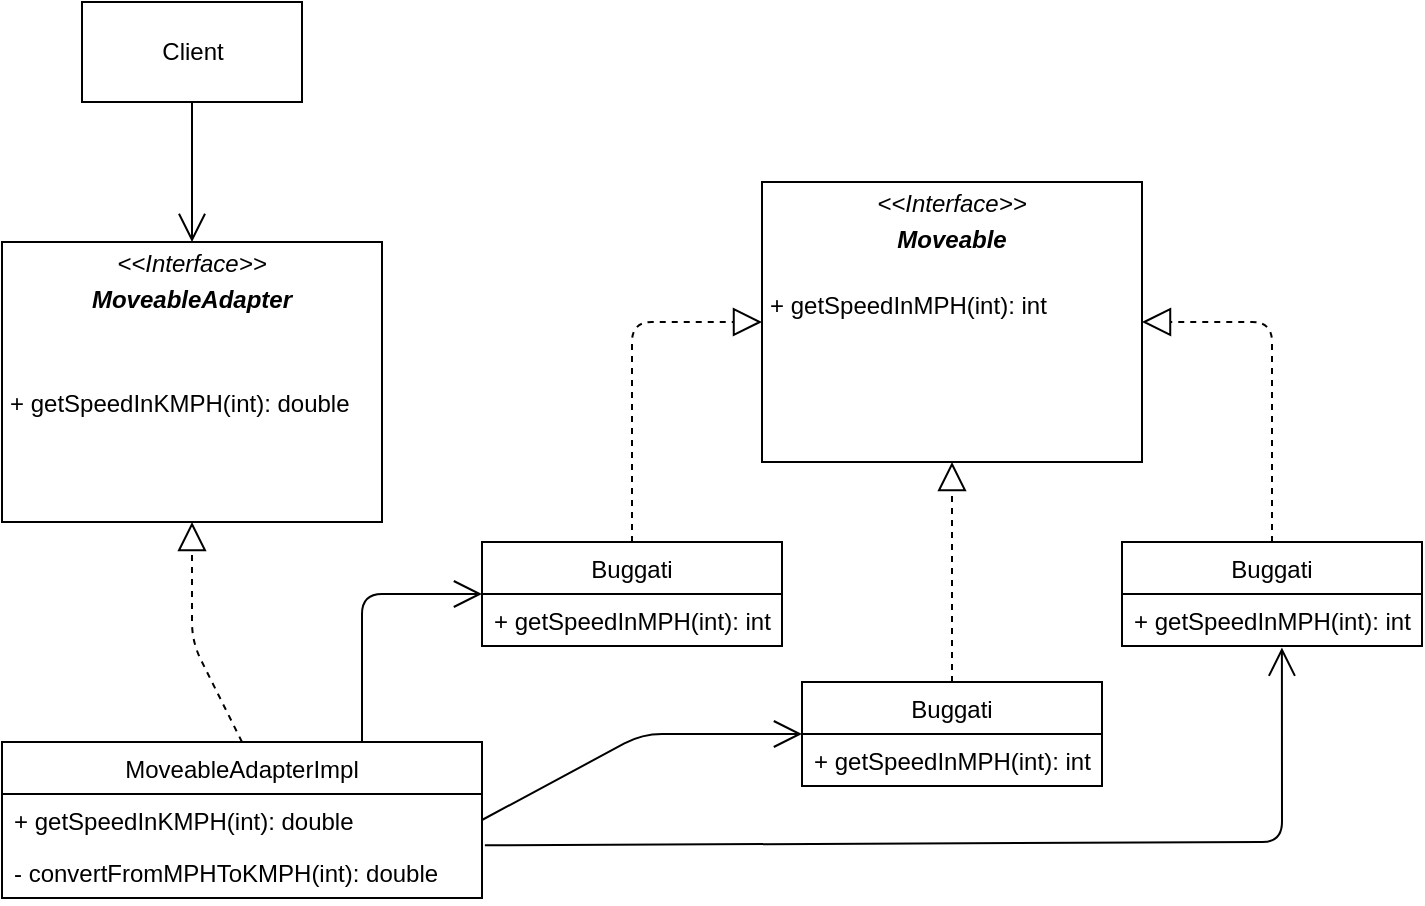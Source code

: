 <mxfile version="13.5.7" type="device"><diagram id="C5RBs43oDa-KdzZeNtuy" name="Page-1"><mxGraphModel dx="1202" dy="585" grid="1" gridSize="10" guides="1" tooltips="1" connect="1" arrows="1" fold="1" page="1" pageScale="1" pageWidth="827" pageHeight="1169" math="0" shadow="0"><root><mxCell id="WIyWlLk6GJQsqaUBKTNV-0"/><mxCell id="WIyWlLk6GJQsqaUBKTNV-1" parent="WIyWlLk6GJQsqaUBKTNV-0"/><mxCell id="AuxKS3ff8hvRgaIcmGSK-60" value="&lt;p style=&quot;margin: 0px ; margin-top: 4px ; text-align: center&quot;&gt;&lt;i&gt;&amp;lt;&amp;lt;Interface&amp;gt;&amp;gt;&lt;/i&gt;&lt;/p&gt;&lt;p style=&quot;margin: 0px ; margin-top: 4px ; text-align: center&quot;&gt;&lt;i&gt;&lt;b&gt;MoveableAdapter&lt;/b&gt;&lt;/i&gt;&lt;/p&gt;&lt;p style=&quot;margin: 0px ; margin-top: 4px ; text-align: center&quot;&gt;&lt;i&gt;&lt;b&gt;&lt;br&gt;&lt;/b&gt;&lt;/i&gt;&lt;/p&gt;&lt;p style=&quot;margin: 0px ; margin-top: 4px ; text-align: center&quot;&gt;&lt;i&gt;&lt;b&gt;&lt;br&gt;&lt;/b&gt;&lt;/i&gt;&lt;/p&gt;&lt;p style=&quot;margin: 0px ; margin-left: 4px&quot;&gt;+ getSpeedInKMPH(int): double&lt;br&gt;&lt;/p&gt;" style="verticalAlign=top;align=left;overflow=fill;fontSize=12;fontFamily=Helvetica;html=1;" vertex="1" parent="WIyWlLk6GJQsqaUBKTNV-1"><mxGeometry x="80" y="200" width="190" height="140" as="geometry"/></mxCell><mxCell id="AuxKS3ff8hvRgaIcmGSK-61" value="&lt;p style=&quot;margin: 0px ; margin-top: 4px ; text-align: center&quot;&gt;&lt;i&gt;&amp;lt;&amp;lt;Interface&amp;gt;&amp;gt;&lt;/i&gt;&lt;/p&gt;&lt;p style=&quot;margin: 0px ; margin-top: 4px ; text-align: center&quot;&gt;&lt;i&gt;&lt;b&gt;Moveable&lt;/b&gt;&lt;/i&gt;&lt;/p&gt;&lt;p style=&quot;margin: 0px ; margin-top: 4px ; text-align: center&quot;&gt;&lt;i&gt;&lt;b&gt;&lt;br&gt;&lt;/b&gt;&lt;/i&gt;&lt;/p&gt;&lt;p style=&quot;margin: 0px ; margin-left: 4px&quot;&gt;+ getSpeedInMPH(int): int&lt;br&gt;&lt;/p&gt;" style="verticalAlign=top;align=left;overflow=fill;fontSize=12;fontFamily=Helvetica;html=1;" vertex="1" parent="WIyWlLk6GJQsqaUBKTNV-1"><mxGeometry x="460" y="170" width="190" height="140" as="geometry"/></mxCell><mxCell id="AuxKS3ff8hvRgaIcmGSK-62" value="MoveableAdapterImpl" style="swimlane;fontStyle=0;childLayout=stackLayout;horizontal=1;startSize=26;fillColor=none;horizontalStack=0;resizeParent=1;resizeParentMax=0;resizeLast=0;collapsible=1;marginBottom=0;" vertex="1" parent="WIyWlLk6GJQsqaUBKTNV-1"><mxGeometry x="80" y="450" width="240" height="78" as="geometry"/></mxCell><mxCell id="AuxKS3ff8hvRgaIcmGSK-63" value="+ getSpeedInKMPH(int): double&#10;" style="text;strokeColor=none;fillColor=none;align=left;verticalAlign=top;spacingLeft=4;spacingRight=4;overflow=hidden;rotatable=0;points=[[0,0.5],[1,0.5]];portConstraint=eastwest;" vertex="1" parent="AuxKS3ff8hvRgaIcmGSK-62"><mxGeometry y="26" width="240" height="26" as="geometry"/></mxCell><mxCell id="AuxKS3ff8hvRgaIcmGSK-64" value="- convertFromMPHToKMPH(int): double" style="text;strokeColor=none;fillColor=none;align=left;verticalAlign=top;spacingLeft=4;spacingRight=4;overflow=hidden;rotatable=0;points=[[0,0.5],[1,0.5]];portConstraint=eastwest;" vertex="1" parent="AuxKS3ff8hvRgaIcmGSK-62"><mxGeometry y="52" width="240" height="26" as="geometry"/></mxCell><mxCell id="AuxKS3ff8hvRgaIcmGSK-66" value="Buggati" style="swimlane;fontStyle=0;childLayout=stackLayout;horizontal=1;startSize=26;fillColor=none;horizontalStack=0;resizeParent=1;resizeParentMax=0;resizeLast=0;collapsible=1;marginBottom=0;" vertex="1" parent="WIyWlLk6GJQsqaUBKTNV-1"><mxGeometry x="320" y="350" width="150" height="52" as="geometry"/></mxCell><mxCell id="AuxKS3ff8hvRgaIcmGSK-67" value="+ getSpeedInMPH(int): int&#10;" style="text;strokeColor=none;fillColor=none;align=left;verticalAlign=top;spacingLeft=4;spacingRight=4;overflow=hidden;rotatable=0;points=[[0,0.5],[1,0.5]];portConstraint=eastwest;" vertex="1" parent="AuxKS3ff8hvRgaIcmGSK-66"><mxGeometry y="26" width="150" height="26" as="geometry"/></mxCell><mxCell id="AuxKS3ff8hvRgaIcmGSK-75" value="Buggati" style="swimlane;fontStyle=0;childLayout=stackLayout;horizontal=1;startSize=26;fillColor=none;horizontalStack=0;resizeParent=1;resizeParentMax=0;resizeLast=0;collapsible=1;marginBottom=0;" vertex="1" parent="WIyWlLk6GJQsqaUBKTNV-1"><mxGeometry x="480" y="420" width="150" height="52" as="geometry"/></mxCell><mxCell id="AuxKS3ff8hvRgaIcmGSK-76" value="+ getSpeedInMPH(int): int&#10;" style="text;strokeColor=none;fillColor=none;align=left;verticalAlign=top;spacingLeft=4;spacingRight=4;overflow=hidden;rotatable=0;points=[[0,0.5],[1,0.5]];portConstraint=eastwest;" vertex="1" parent="AuxKS3ff8hvRgaIcmGSK-75"><mxGeometry y="26" width="150" height="26" as="geometry"/></mxCell><mxCell id="AuxKS3ff8hvRgaIcmGSK-77" value="Buggati" style="swimlane;fontStyle=0;childLayout=stackLayout;horizontal=1;startSize=26;fillColor=none;horizontalStack=0;resizeParent=1;resizeParentMax=0;resizeLast=0;collapsible=1;marginBottom=0;" vertex="1" parent="WIyWlLk6GJQsqaUBKTNV-1"><mxGeometry x="640" y="350" width="150" height="52" as="geometry"/></mxCell><mxCell id="AuxKS3ff8hvRgaIcmGSK-78" value="+ getSpeedInMPH(int): int&#10;" style="text;strokeColor=none;fillColor=none;align=left;verticalAlign=top;spacingLeft=4;spacingRight=4;overflow=hidden;rotatable=0;points=[[0,0.5],[1,0.5]];portConstraint=eastwest;" vertex="1" parent="AuxKS3ff8hvRgaIcmGSK-77"><mxGeometry y="26" width="150" height="26" as="geometry"/></mxCell><mxCell id="AuxKS3ff8hvRgaIcmGSK-79" value="" style="endArrow=open;endFill=1;endSize=12;html=1;exitX=0.75;exitY=0;exitDx=0;exitDy=0;entryX=0;entryY=0.5;entryDx=0;entryDy=0;" edge="1" parent="WIyWlLk6GJQsqaUBKTNV-1" source="AuxKS3ff8hvRgaIcmGSK-62" target="AuxKS3ff8hvRgaIcmGSK-66"><mxGeometry width="160" relative="1" as="geometry"><mxPoint x="480" y="340" as="sourcePoint"/><mxPoint x="640" y="340" as="targetPoint"/><Array as="points"><mxPoint x="260" y="376"/></Array></mxGeometry></mxCell><mxCell id="AuxKS3ff8hvRgaIcmGSK-80" value="" style="endArrow=open;endFill=1;endSize=12;html=1;exitX=1;exitY=0.5;exitDx=0;exitDy=0;entryX=0;entryY=0.5;entryDx=0;entryDy=0;" edge="1" parent="WIyWlLk6GJQsqaUBKTNV-1" source="AuxKS3ff8hvRgaIcmGSK-63" target="AuxKS3ff8hvRgaIcmGSK-75"><mxGeometry width="160" relative="1" as="geometry"><mxPoint x="480" y="340" as="sourcePoint"/><mxPoint x="640" y="340" as="targetPoint"/><Array as="points"><mxPoint x="400" y="446"/></Array></mxGeometry></mxCell><mxCell id="AuxKS3ff8hvRgaIcmGSK-81" value="" style="endArrow=open;endFill=1;endSize=12;html=1;entryX=0.533;entryY=1.031;entryDx=0;entryDy=0;entryPerimeter=0;exitX=1.006;exitY=-0.014;exitDx=0;exitDy=0;exitPerimeter=0;" edge="1" parent="WIyWlLk6GJQsqaUBKTNV-1" source="AuxKS3ff8hvRgaIcmGSK-64" target="AuxKS3ff8hvRgaIcmGSK-78"><mxGeometry width="160" relative="1" as="geometry"><mxPoint x="480" y="340" as="sourcePoint"/><mxPoint x="640" y="340" as="targetPoint"/><Array as="points"><mxPoint x="720" y="500"/></Array></mxGeometry></mxCell><mxCell id="AuxKS3ff8hvRgaIcmGSK-82" value="" style="endArrow=block;dashed=1;endFill=0;endSize=12;html=1;exitX=0.5;exitY=0;exitDx=0;exitDy=0;entryX=0.5;entryY=1;entryDx=0;entryDy=0;" edge="1" parent="WIyWlLk6GJQsqaUBKTNV-1" source="AuxKS3ff8hvRgaIcmGSK-62" target="AuxKS3ff8hvRgaIcmGSK-60"><mxGeometry width="160" relative="1" as="geometry"><mxPoint x="480" y="340" as="sourcePoint"/><mxPoint x="640" y="340" as="targetPoint"/><Array as="points"><mxPoint x="175" y="400"/></Array></mxGeometry></mxCell><mxCell id="AuxKS3ff8hvRgaIcmGSK-83" value="" style="endArrow=block;dashed=1;endFill=0;endSize=12;html=1;exitX=0.5;exitY=0;exitDx=0;exitDy=0;entryX=0;entryY=0.5;entryDx=0;entryDy=0;" edge="1" parent="WIyWlLk6GJQsqaUBKTNV-1" source="AuxKS3ff8hvRgaIcmGSK-66" target="AuxKS3ff8hvRgaIcmGSK-61"><mxGeometry width="160" relative="1" as="geometry"><mxPoint x="480" y="340" as="sourcePoint"/><mxPoint x="640" y="340" as="targetPoint"/><Array as="points"><mxPoint x="395" y="240"/></Array></mxGeometry></mxCell><mxCell id="AuxKS3ff8hvRgaIcmGSK-84" value="" style="endArrow=block;dashed=1;endFill=0;endSize=12;html=1;exitX=0.5;exitY=0;exitDx=0;exitDy=0;" edge="1" parent="WIyWlLk6GJQsqaUBKTNV-1" source="AuxKS3ff8hvRgaIcmGSK-75" target="AuxKS3ff8hvRgaIcmGSK-61"><mxGeometry width="160" relative="1" as="geometry"><mxPoint x="480" y="340" as="sourcePoint"/><mxPoint x="640" y="340" as="targetPoint"/></mxGeometry></mxCell><mxCell id="AuxKS3ff8hvRgaIcmGSK-85" value="" style="endArrow=block;dashed=1;endFill=0;endSize=12;html=1;exitX=0.5;exitY=0;exitDx=0;exitDy=0;entryX=1;entryY=0.5;entryDx=0;entryDy=0;" edge="1" parent="WIyWlLk6GJQsqaUBKTNV-1" source="AuxKS3ff8hvRgaIcmGSK-77" target="AuxKS3ff8hvRgaIcmGSK-61"><mxGeometry width="160" relative="1" as="geometry"><mxPoint x="480" y="340" as="sourcePoint"/><mxPoint x="640" y="340" as="targetPoint"/><Array as="points"><mxPoint x="715" y="240"/></Array></mxGeometry></mxCell><mxCell id="AuxKS3ff8hvRgaIcmGSK-86" value="Client" style="html=1;" vertex="1" parent="WIyWlLk6GJQsqaUBKTNV-1"><mxGeometry x="120" y="80" width="110" height="50" as="geometry"/></mxCell><mxCell id="AuxKS3ff8hvRgaIcmGSK-87" value="" style="endArrow=open;endFill=1;endSize=12;html=1;exitX=0.5;exitY=1;exitDx=0;exitDy=0;" edge="1" parent="WIyWlLk6GJQsqaUBKTNV-1" source="AuxKS3ff8hvRgaIcmGSK-86" target="AuxKS3ff8hvRgaIcmGSK-60"><mxGeometry width="160" relative="1" as="geometry"><mxPoint x="480" y="340" as="sourcePoint"/><mxPoint x="640" y="340" as="targetPoint"/></mxGeometry></mxCell></root></mxGraphModel></diagram></mxfile>